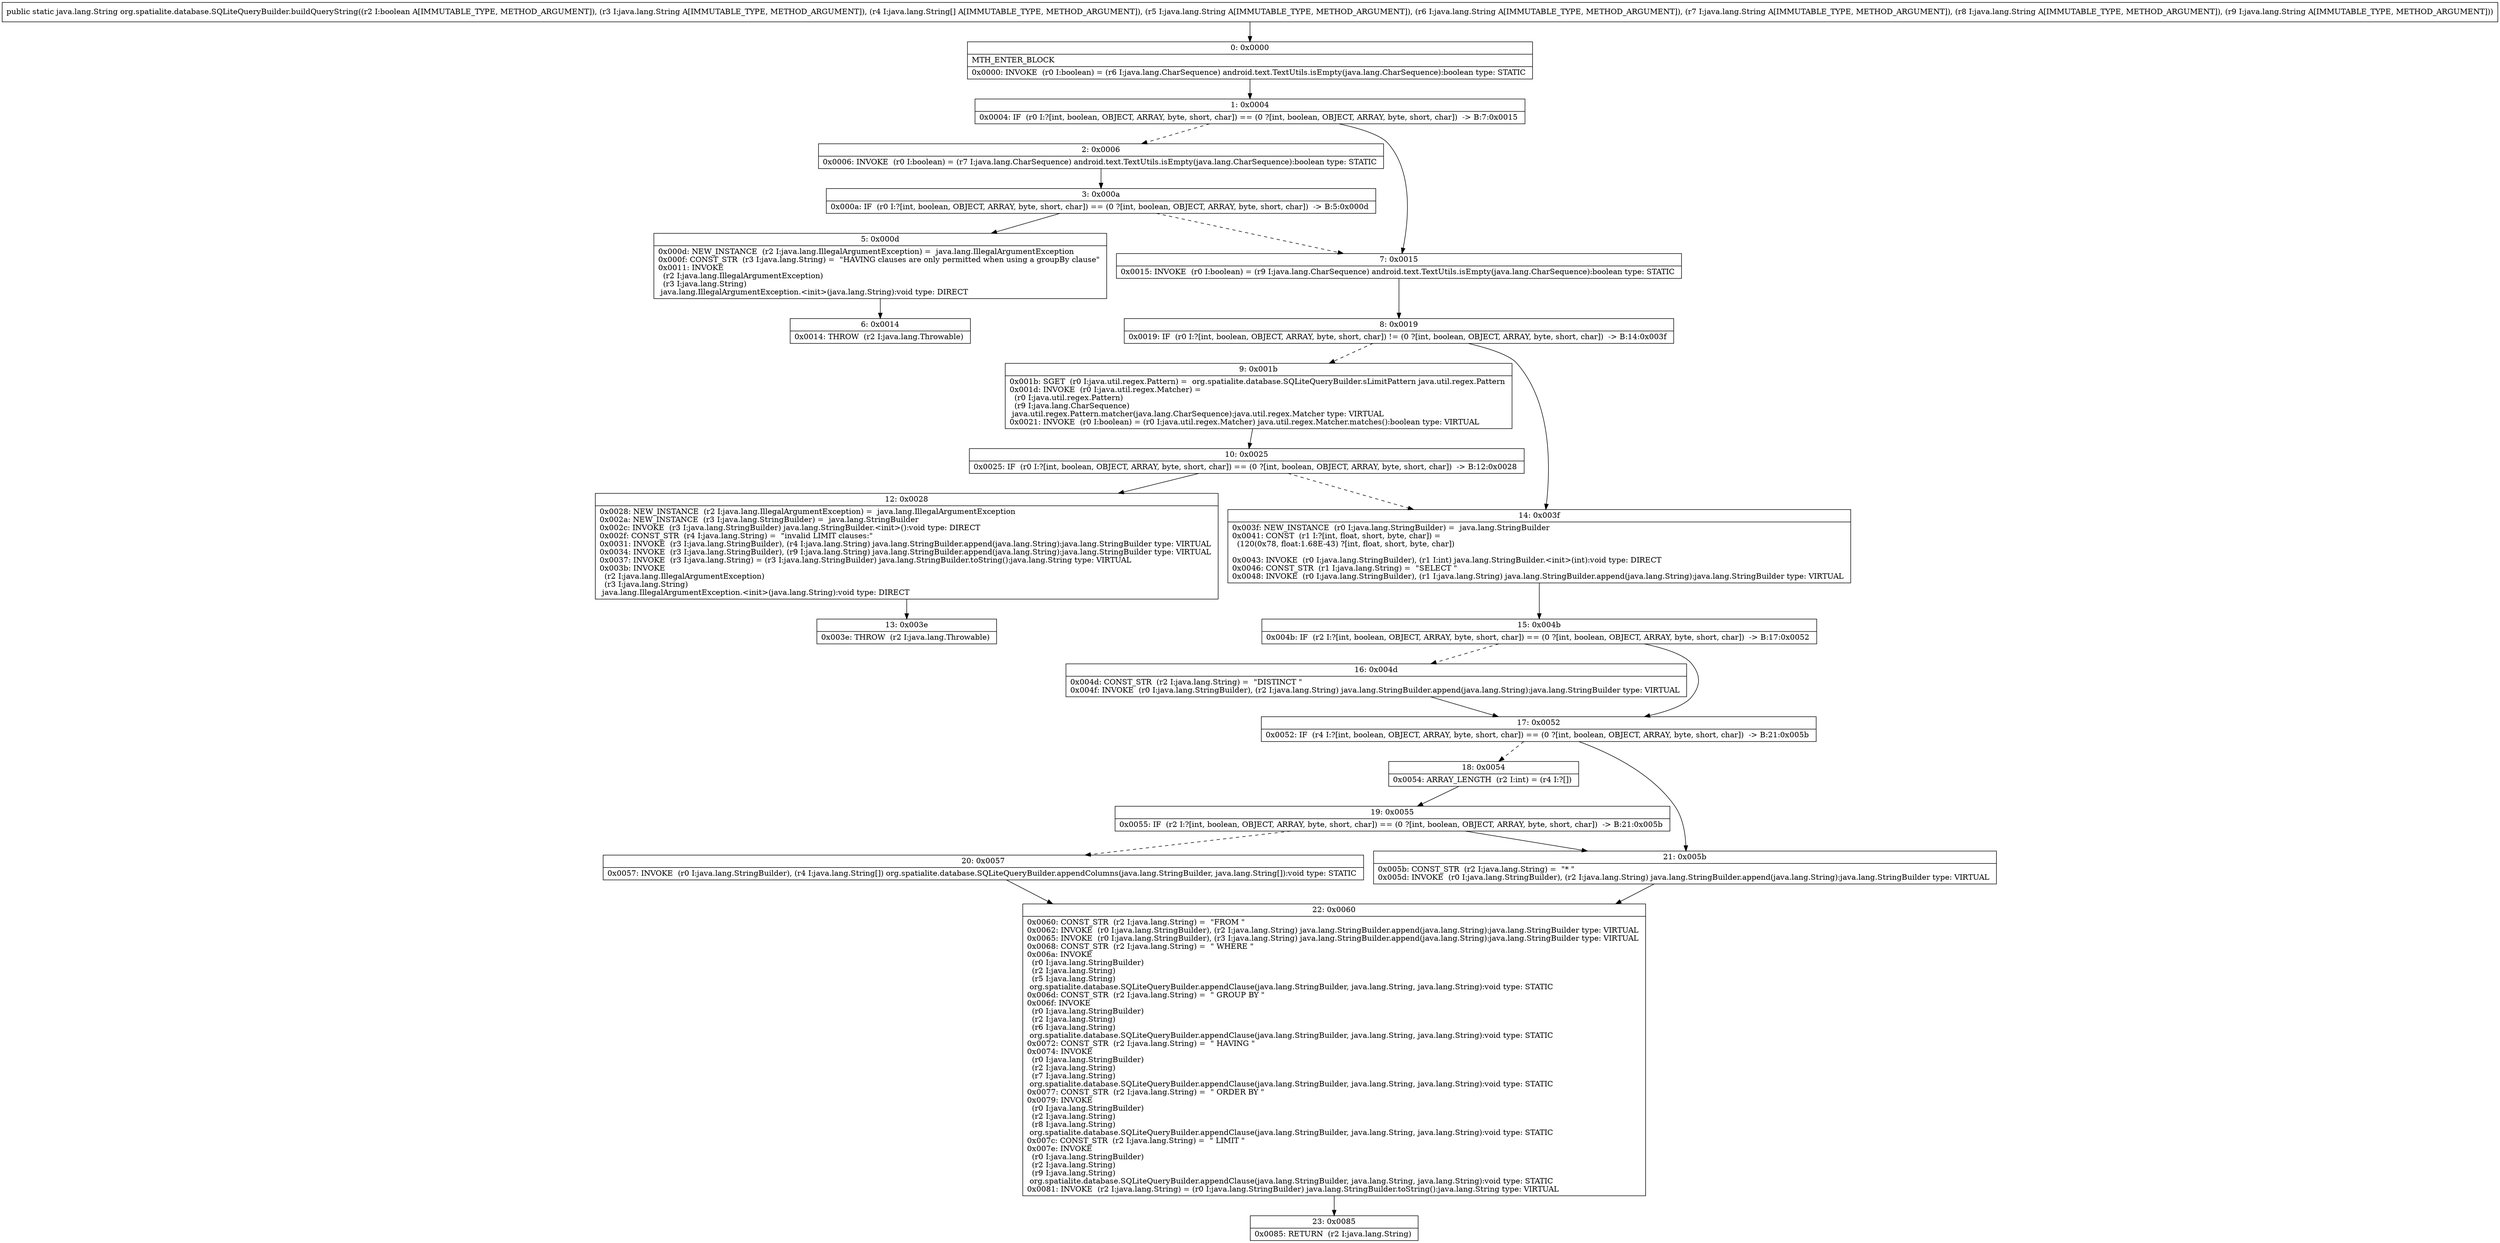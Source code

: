 digraph "CFG fororg.spatialite.database.SQLiteQueryBuilder.buildQueryString(ZLjava\/lang\/String;[Ljava\/lang\/String;Ljava\/lang\/String;Ljava\/lang\/String;Ljava\/lang\/String;Ljava\/lang\/String;Ljava\/lang\/String;)Ljava\/lang\/String;" {
Node_0 [shape=record,label="{0\:\ 0x0000|MTH_ENTER_BLOCK\l|0x0000: INVOKE  (r0 I:boolean) = (r6 I:java.lang.CharSequence) android.text.TextUtils.isEmpty(java.lang.CharSequence):boolean type: STATIC \l}"];
Node_1 [shape=record,label="{1\:\ 0x0004|0x0004: IF  (r0 I:?[int, boolean, OBJECT, ARRAY, byte, short, char]) == (0 ?[int, boolean, OBJECT, ARRAY, byte, short, char])  \-\> B:7:0x0015 \l}"];
Node_2 [shape=record,label="{2\:\ 0x0006|0x0006: INVOKE  (r0 I:boolean) = (r7 I:java.lang.CharSequence) android.text.TextUtils.isEmpty(java.lang.CharSequence):boolean type: STATIC \l}"];
Node_3 [shape=record,label="{3\:\ 0x000a|0x000a: IF  (r0 I:?[int, boolean, OBJECT, ARRAY, byte, short, char]) == (0 ?[int, boolean, OBJECT, ARRAY, byte, short, char])  \-\> B:5:0x000d \l}"];
Node_5 [shape=record,label="{5\:\ 0x000d|0x000d: NEW_INSTANCE  (r2 I:java.lang.IllegalArgumentException) =  java.lang.IllegalArgumentException \l0x000f: CONST_STR  (r3 I:java.lang.String) =  \"HAVING clauses are only permitted when using a groupBy clause\" \l0x0011: INVOKE  \l  (r2 I:java.lang.IllegalArgumentException)\l  (r3 I:java.lang.String)\l java.lang.IllegalArgumentException.\<init\>(java.lang.String):void type: DIRECT \l}"];
Node_6 [shape=record,label="{6\:\ 0x0014|0x0014: THROW  (r2 I:java.lang.Throwable) \l}"];
Node_7 [shape=record,label="{7\:\ 0x0015|0x0015: INVOKE  (r0 I:boolean) = (r9 I:java.lang.CharSequence) android.text.TextUtils.isEmpty(java.lang.CharSequence):boolean type: STATIC \l}"];
Node_8 [shape=record,label="{8\:\ 0x0019|0x0019: IF  (r0 I:?[int, boolean, OBJECT, ARRAY, byte, short, char]) != (0 ?[int, boolean, OBJECT, ARRAY, byte, short, char])  \-\> B:14:0x003f \l}"];
Node_9 [shape=record,label="{9\:\ 0x001b|0x001b: SGET  (r0 I:java.util.regex.Pattern) =  org.spatialite.database.SQLiteQueryBuilder.sLimitPattern java.util.regex.Pattern \l0x001d: INVOKE  (r0 I:java.util.regex.Matcher) = \l  (r0 I:java.util.regex.Pattern)\l  (r9 I:java.lang.CharSequence)\l java.util.regex.Pattern.matcher(java.lang.CharSequence):java.util.regex.Matcher type: VIRTUAL \l0x0021: INVOKE  (r0 I:boolean) = (r0 I:java.util.regex.Matcher) java.util.regex.Matcher.matches():boolean type: VIRTUAL \l}"];
Node_10 [shape=record,label="{10\:\ 0x0025|0x0025: IF  (r0 I:?[int, boolean, OBJECT, ARRAY, byte, short, char]) == (0 ?[int, boolean, OBJECT, ARRAY, byte, short, char])  \-\> B:12:0x0028 \l}"];
Node_12 [shape=record,label="{12\:\ 0x0028|0x0028: NEW_INSTANCE  (r2 I:java.lang.IllegalArgumentException) =  java.lang.IllegalArgumentException \l0x002a: NEW_INSTANCE  (r3 I:java.lang.StringBuilder) =  java.lang.StringBuilder \l0x002c: INVOKE  (r3 I:java.lang.StringBuilder) java.lang.StringBuilder.\<init\>():void type: DIRECT \l0x002f: CONST_STR  (r4 I:java.lang.String) =  \"invalid LIMIT clauses:\" \l0x0031: INVOKE  (r3 I:java.lang.StringBuilder), (r4 I:java.lang.String) java.lang.StringBuilder.append(java.lang.String):java.lang.StringBuilder type: VIRTUAL \l0x0034: INVOKE  (r3 I:java.lang.StringBuilder), (r9 I:java.lang.String) java.lang.StringBuilder.append(java.lang.String):java.lang.StringBuilder type: VIRTUAL \l0x0037: INVOKE  (r3 I:java.lang.String) = (r3 I:java.lang.StringBuilder) java.lang.StringBuilder.toString():java.lang.String type: VIRTUAL \l0x003b: INVOKE  \l  (r2 I:java.lang.IllegalArgumentException)\l  (r3 I:java.lang.String)\l java.lang.IllegalArgumentException.\<init\>(java.lang.String):void type: DIRECT \l}"];
Node_13 [shape=record,label="{13\:\ 0x003e|0x003e: THROW  (r2 I:java.lang.Throwable) \l}"];
Node_14 [shape=record,label="{14\:\ 0x003f|0x003f: NEW_INSTANCE  (r0 I:java.lang.StringBuilder) =  java.lang.StringBuilder \l0x0041: CONST  (r1 I:?[int, float, short, byte, char]) = \l  (120(0x78, float:1.68E\-43) ?[int, float, short, byte, char])\l \l0x0043: INVOKE  (r0 I:java.lang.StringBuilder), (r1 I:int) java.lang.StringBuilder.\<init\>(int):void type: DIRECT \l0x0046: CONST_STR  (r1 I:java.lang.String) =  \"SELECT \" \l0x0048: INVOKE  (r0 I:java.lang.StringBuilder), (r1 I:java.lang.String) java.lang.StringBuilder.append(java.lang.String):java.lang.StringBuilder type: VIRTUAL \l}"];
Node_15 [shape=record,label="{15\:\ 0x004b|0x004b: IF  (r2 I:?[int, boolean, OBJECT, ARRAY, byte, short, char]) == (0 ?[int, boolean, OBJECT, ARRAY, byte, short, char])  \-\> B:17:0x0052 \l}"];
Node_16 [shape=record,label="{16\:\ 0x004d|0x004d: CONST_STR  (r2 I:java.lang.String) =  \"DISTINCT \" \l0x004f: INVOKE  (r0 I:java.lang.StringBuilder), (r2 I:java.lang.String) java.lang.StringBuilder.append(java.lang.String):java.lang.StringBuilder type: VIRTUAL \l}"];
Node_17 [shape=record,label="{17\:\ 0x0052|0x0052: IF  (r4 I:?[int, boolean, OBJECT, ARRAY, byte, short, char]) == (0 ?[int, boolean, OBJECT, ARRAY, byte, short, char])  \-\> B:21:0x005b \l}"];
Node_18 [shape=record,label="{18\:\ 0x0054|0x0054: ARRAY_LENGTH  (r2 I:int) = (r4 I:?[]) \l}"];
Node_19 [shape=record,label="{19\:\ 0x0055|0x0055: IF  (r2 I:?[int, boolean, OBJECT, ARRAY, byte, short, char]) == (0 ?[int, boolean, OBJECT, ARRAY, byte, short, char])  \-\> B:21:0x005b \l}"];
Node_20 [shape=record,label="{20\:\ 0x0057|0x0057: INVOKE  (r0 I:java.lang.StringBuilder), (r4 I:java.lang.String[]) org.spatialite.database.SQLiteQueryBuilder.appendColumns(java.lang.StringBuilder, java.lang.String[]):void type: STATIC \l}"];
Node_21 [shape=record,label="{21\:\ 0x005b|0x005b: CONST_STR  (r2 I:java.lang.String) =  \"* \" \l0x005d: INVOKE  (r0 I:java.lang.StringBuilder), (r2 I:java.lang.String) java.lang.StringBuilder.append(java.lang.String):java.lang.StringBuilder type: VIRTUAL \l}"];
Node_22 [shape=record,label="{22\:\ 0x0060|0x0060: CONST_STR  (r2 I:java.lang.String) =  \"FROM \" \l0x0062: INVOKE  (r0 I:java.lang.StringBuilder), (r2 I:java.lang.String) java.lang.StringBuilder.append(java.lang.String):java.lang.StringBuilder type: VIRTUAL \l0x0065: INVOKE  (r0 I:java.lang.StringBuilder), (r3 I:java.lang.String) java.lang.StringBuilder.append(java.lang.String):java.lang.StringBuilder type: VIRTUAL \l0x0068: CONST_STR  (r2 I:java.lang.String) =  \" WHERE \" \l0x006a: INVOKE  \l  (r0 I:java.lang.StringBuilder)\l  (r2 I:java.lang.String)\l  (r5 I:java.lang.String)\l org.spatialite.database.SQLiteQueryBuilder.appendClause(java.lang.StringBuilder, java.lang.String, java.lang.String):void type: STATIC \l0x006d: CONST_STR  (r2 I:java.lang.String) =  \" GROUP BY \" \l0x006f: INVOKE  \l  (r0 I:java.lang.StringBuilder)\l  (r2 I:java.lang.String)\l  (r6 I:java.lang.String)\l org.spatialite.database.SQLiteQueryBuilder.appendClause(java.lang.StringBuilder, java.lang.String, java.lang.String):void type: STATIC \l0x0072: CONST_STR  (r2 I:java.lang.String) =  \" HAVING \" \l0x0074: INVOKE  \l  (r0 I:java.lang.StringBuilder)\l  (r2 I:java.lang.String)\l  (r7 I:java.lang.String)\l org.spatialite.database.SQLiteQueryBuilder.appendClause(java.lang.StringBuilder, java.lang.String, java.lang.String):void type: STATIC \l0x0077: CONST_STR  (r2 I:java.lang.String) =  \" ORDER BY \" \l0x0079: INVOKE  \l  (r0 I:java.lang.StringBuilder)\l  (r2 I:java.lang.String)\l  (r8 I:java.lang.String)\l org.spatialite.database.SQLiteQueryBuilder.appendClause(java.lang.StringBuilder, java.lang.String, java.lang.String):void type: STATIC \l0x007c: CONST_STR  (r2 I:java.lang.String) =  \" LIMIT \" \l0x007e: INVOKE  \l  (r0 I:java.lang.StringBuilder)\l  (r2 I:java.lang.String)\l  (r9 I:java.lang.String)\l org.spatialite.database.SQLiteQueryBuilder.appendClause(java.lang.StringBuilder, java.lang.String, java.lang.String):void type: STATIC \l0x0081: INVOKE  (r2 I:java.lang.String) = (r0 I:java.lang.StringBuilder) java.lang.StringBuilder.toString():java.lang.String type: VIRTUAL \l}"];
Node_23 [shape=record,label="{23\:\ 0x0085|0x0085: RETURN  (r2 I:java.lang.String) \l}"];
MethodNode[shape=record,label="{public static java.lang.String org.spatialite.database.SQLiteQueryBuilder.buildQueryString((r2 I:boolean A[IMMUTABLE_TYPE, METHOD_ARGUMENT]), (r3 I:java.lang.String A[IMMUTABLE_TYPE, METHOD_ARGUMENT]), (r4 I:java.lang.String[] A[IMMUTABLE_TYPE, METHOD_ARGUMENT]), (r5 I:java.lang.String A[IMMUTABLE_TYPE, METHOD_ARGUMENT]), (r6 I:java.lang.String A[IMMUTABLE_TYPE, METHOD_ARGUMENT]), (r7 I:java.lang.String A[IMMUTABLE_TYPE, METHOD_ARGUMENT]), (r8 I:java.lang.String A[IMMUTABLE_TYPE, METHOD_ARGUMENT]), (r9 I:java.lang.String A[IMMUTABLE_TYPE, METHOD_ARGUMENT])) }"];
MethodNode -> Node_0;
Node_0 -> Node_1;
Node_1 -> Node_2[style=dashed];
Node_1 -> Node_7;
Node_2 -> Node_3;
Node_3 -> Node_5;
Node_3 -> Node_7[style=dashed];
Node_5 -> Node_6;
Node_7 -> Node_8;
Node_8 -> Node_9[style=dashed];
Node_8 -> Node_14;
Node_9 -> Node_10;
Node_10 -> Node_12;
Node_10 -> Node_14[style=dashed];
Node_12 -> Node_13;
Node_14 -> Node_15;
Node_15 -> Node_16[style=dashed];
Node_15 -> Node_17;
Node_16 -> Node_17;
Node_17 -> Node_18[style=dashed];
Node_17 -> Node_21;
Node_18 -> Node_19;
Node_19 -> Node_20[style=dashed];
Node_19 -> Node_21;
Node_20 -> Node_22;
Node_21 -> Node_22;
Node_22 -> Node_23;
}

